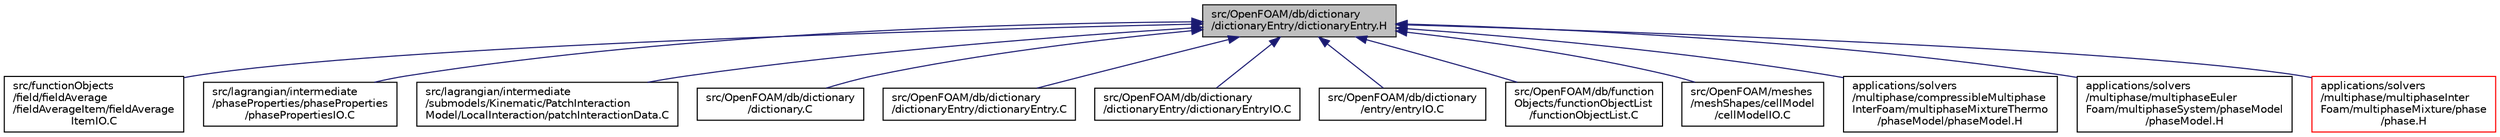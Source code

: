 digraph "src/OpenFOAM/db/dictionary/dictionaryEntry/dictionaryEntry.H"
{
  bgcolor="transparent";
  edge [fontname="Helvetica",fontsize="10",labelfontname="Helvetica",labelfontsize="10"];
  node [fontname="Helvetica",fontsize="10",shape=record];
  Node85 [label="src/OpenFOAM/db/dictionary\l/dictionaryEntry/dictionaryEntry.H",height=0.2,width=0.4,color="black", fillcolor="grey75", style="filled", fontcolor="black"];
  Node85 -> Node86 [dir="back",color="midnightblue",fontsize="10",style="solid",fontname="Helvetica"];
  Node86 [label="src/functionObjects\l/field/fieldAverage\l/fieldAverageItem/fieldAverage\lItemIO.C",height=0.2,width=0.4,color="black",URL="$a04595.html"];
  Node85 -> Node87 [dir="back",color="midnightblue",fontsize="10",style="solid",fontname="Helvetica"];
  Node87 [label="src/lagrangian/intermediate\l/phaseProperties/phaseProperties\l/phasePropertiesIO.C",height=0.2,width=0.4,color="black",URL="$a06194.html"];
  Node85 -> Node88 [dir="back",color="midnightblue",fontsize="10",style="solid",fontname="Helvetica"];
  Node88 [label="src/lagrangian/intermediate\l/submodels/Kinematic/PatchInteraction\lModel/LocalInteraction/patchInteractionData.C",height=0.2,width=0.4,color="black",URL="$a06614.html"];
  Node85 -> Node89 [dir="back",color="midnightblue",fontsize="10",style="solid",fontname="Helvetica"];
  Node89 [label="src/OpenFOAM/db/dictionary\l/dictionary.C",height=0.2,width=0.4,color="black",URL="$a09503.html"];
  Node85 -> Node90 [dir="back",color="midnightblue",fontsize="10",style="solid",fontname="Helvetica"];
  Node90 [label="src/OpenFOAM/db/dictionary\l/dictionaryEntry/dictionaryEntry.C",height=0.2,width=0.4,color="black",URL="$a09509.html"];
  Node85 -> Node91 [dir="back",color="midnightblue",fontsize="10",style="solid",fontname="Helvetica"];
  Node91 [label="src/OpenFOAM/db/dictionary\l/dictionaryEntry/dictionaryEntryIO.C",height=0.2,width=0.4,color="black",URL="$a09515.html"];
  Node85 -> Node92 [dir="back",color="midnightblue",fontsize="10",style="solid",fontname="Helvetica"];
  Node92 [label="src/OpenFOAM/db/dictionary\l/entry/entryIO.C",height=0.2,width=0.4,color="black",URL="$a09530.html"];
  Node85 -> Node93 [dir="back",color="midnightblue",fontsize="10",style="solid",fontname="Helvetica"];
  Node93 [label="src/OpenFOAM/db/function\lObjects/functionObjectList\l/functionObjectList.C",height=0.2,width=0.4,color="black",URL="$a09653.html"];
  Node85 -> Node94 [dir="back",color="midnightblue",fontsize="10",style="solid",fontname="Helvetica"];
  Node94 [label="src/OpenFOAM/meshes\l/meshShapes/cellModel\l/cellModelIO.C",height=0.2,width=0.4,color="black",URL="$a12020.html"];
  Node85 -> Node95 [dir="back",color="midnightblue",fontsize="10",style="solid",fontname="Helvetica"];
  Node95 [label="applications/solvers\l/multiphase/compressibleMultiphase\lInterFoam/multiphaseMixtureThermo\l/phaseModel/phaseModel.H",height=0.2,width=0.4,color="black",URL="$a39779.html"];
  Node85 -> Node96 [dir="back",color="midnightblue",fontsize="10",style="solid",fontname="Helvetica"];
  Node96 [label="applications/solvers\l/multiphase/multiphaseEuler\lFoam/multiphaseSystem/phaseModel\l/phaseModel.H",height=0.2,width=0.4,color="black",URL="$a39782.html"];
  Node85 -> Node97 [dir="back",color="midnightblue",fontsize="10",style="solid",fontname="Helvetica"];
  Node97 [label="applications/solvers\l/multiphase/multiphaseInter\lFoam/multiphaseMixture/phase\l/phase.H",height=0.2,width=0.4,color="red",URL="$a20927.html"];
}
